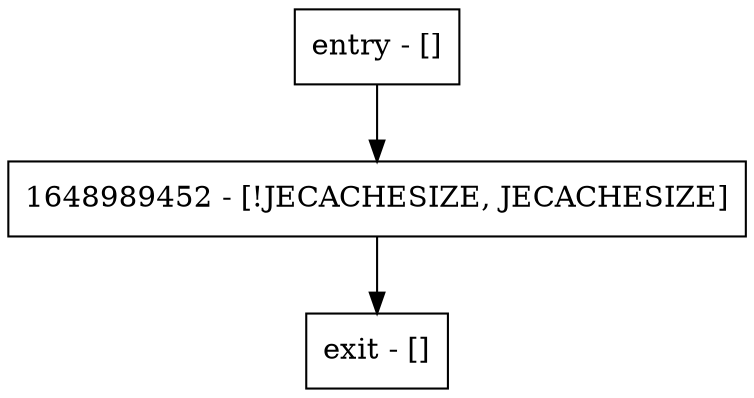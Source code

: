 digraph <init> {
node [shape=record];
entry [label="entry - []"];
exit [label="exit - []"];
1648989452 [label="1648989452 - [!JECACHESIZE, JECACHESIZE]"];
entry;
exit;
entry -> 1648989452;
1648989452 -> exit;
}
